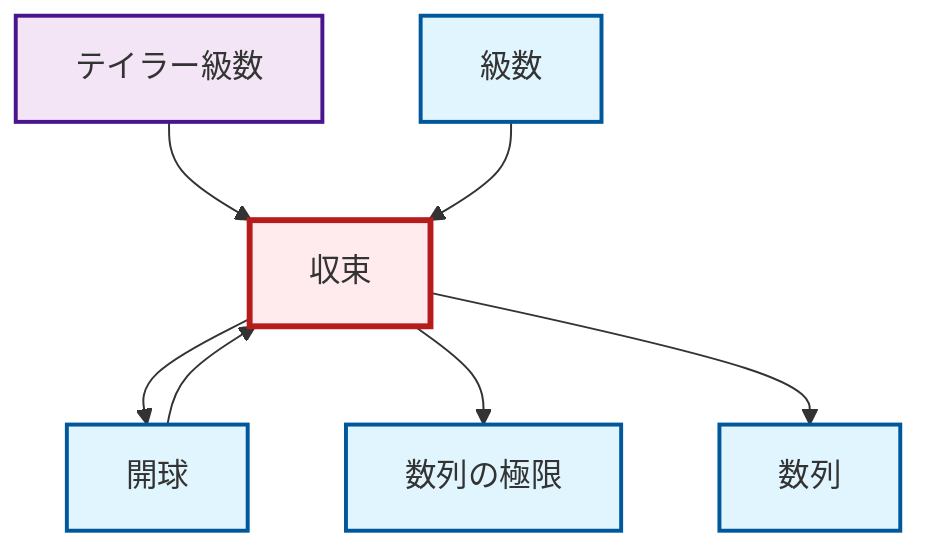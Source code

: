 graph TD
    classDef definition fill:#e1f5fe,stroke:#01579b,stroke-width:2px
    classDef theorem fill:#f3e5f5,stroke:#4a148c,stroke-width:2px
    classDef axiom fill:#fff3e0,stroke:#e65100,stroke-width:2px
    classDef example fill:#e8f5e9,stroke:#1b5e20,stroke-width:2px
    classDef current fill:#ffebee,stroke:#b71c1c,stroke-width:3px
    def-series["級数"]:::definition
    def-sequence["数列"]:::definition
    def-open-ball["開球"]:::definition
    def-limit["数列の極限"]:::definition
    def-convergence["収束"]:::definition
    thm-taylor-series["テイラー級数"]:::theorem
    thm-taylor-series --> def-convergence
    def-convergence --> def-open-ball
    def-open-ball --> def-convergence
    def-convergence --> def-limit
    def-convergence --> def-sequence
    def-series --> def-convergence
    class def-convergence current